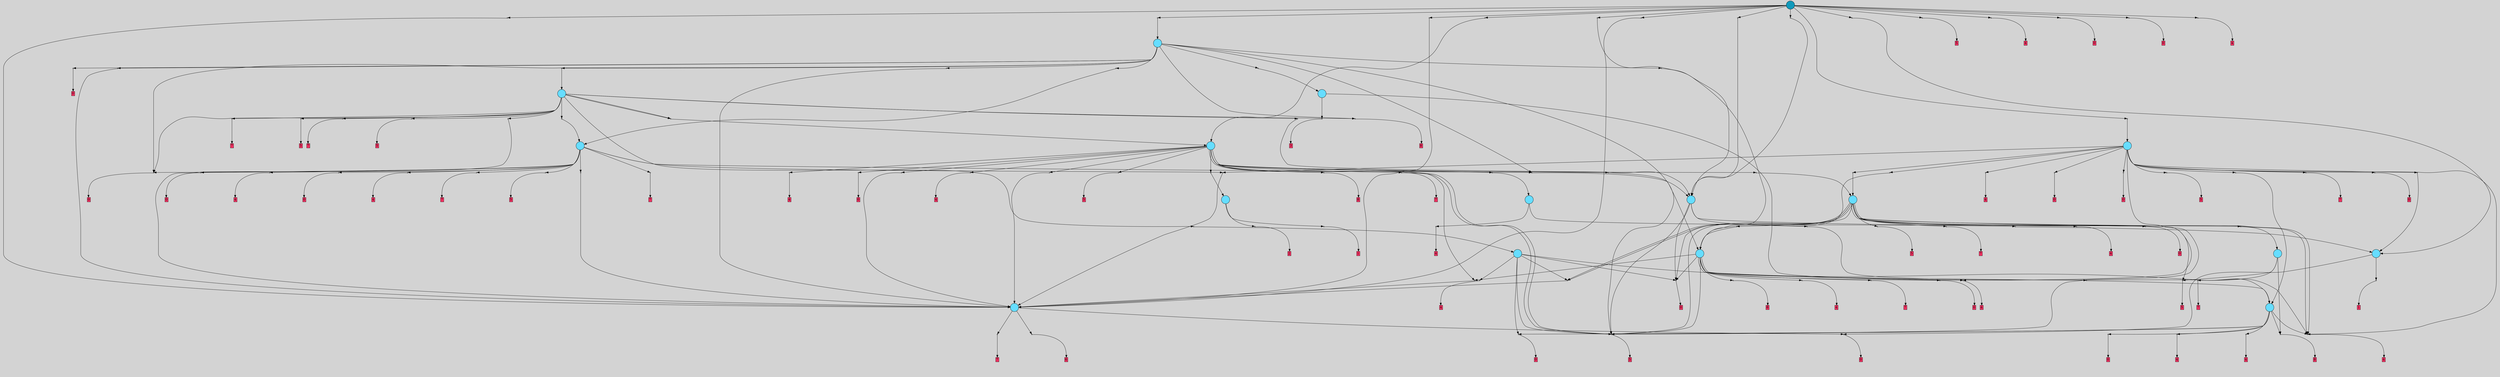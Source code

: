 // File exported with GEGELATI v1.3.1
// On the 2024-04-08 11:31:37
// With the File::TPGGraphDotExporter
digraph{
	graph[pad = "0.212, 0.055" bgcolor = lightgray]
	node[shape=circle style = filled label = ""]
		T0 [fillcolor="#66ddff"]
		T1 [fillcolor="#66ddff"]
		T3 [fillcolor="#66ddff"]
		T4 [fillcolor="#66ddff"]
		T6 [fillcolor="#66ddff"]
		T7 [fillcolor="#66ddff"]
		T69 [fillcolor="#66ddff"]
		T151 [fillcolor="#66ddff"]
		T155 [fillcolor="#66ddff"]
		T206 [fillcolor="#66ddff"]
		T309 [fillcolor="#66ddff"]
		T314 [fillcolor="#66ddff"]
		T383 [fillcolor="#66ddff"]
		T405 [fillcolor="#66ddff"]
		T576 [fillcolor="#66ddff"]
		T662 [fillcolor="#66ddff"]
		T1029 [fillcolor="#1199bb"]
		P32925 [fillcolor="#cccccc" shape=point] //
		I32925 [shape=box style=invis label="1|3&3|4#3|7#4|6#3|3#4|6#0|0&#92;n1|3&0|3#4|1#2|4#0|3#2|0#0|7&#92;n1|3&0|4#0|1#4|2#2|7#0|2#2|1&#92;n3|7&4|7#4|7#1|1#3|7#2|0#0|6&#92;n0|5&0|2#1|1#0|0#0|5#0|6#0|7&#92;n"]
		P32925 -> I32925[style=invis]
		A16596 [fillcolor="#ff3366" shape=box margin=0.03 width=0 height=0 label="0"]
		T0 -> P32925 -> A16596
		P32926 [fillcolor="#cccccc" shape=point] //
		I32926 [shape=box style=invis label="0|5&4|5#0|0#0|2#1|2#4|7#0|6&#92;n6|6&3|2#1|4#0|0#2|0#0|5#3|5&#92;n5|1&3|4#2|1#2|7#1|5#2|7#2|5&#92;n0|6&3|0#1|1#0|1#3|7#0|4#2|3&#92;n7|3&4|2#3|3#3|0#1|3#1|5#4|6&#92;n4|4&4|0#0|1#2|2#2|3#2|0#2|3&#92;n1|5&0|3#2|0#2|1#3|6#3|5#3|1&#92;n1|7&4|0#1|4#1|1#4|2#4|0#4|6&#92;n"]
		P32926 -> I32926[style=invis]
		A16597 [fillcolor="#ff3366" shape=box margin=0.03 width=0 height=0 label="1"]
		T0 -> P32926 -> A16597
		P32927 [fillcolor="#cccccc" shape=point] //
		I32927 [shape=box style=invis label="1|4&2|7#4|1#1|6#3|3#2|2#2|5&#92;n2|1&4|4#4|5#0|2#3|7#1|6#1|0&#92;n3|4&4|7#3|5#1|4#1|6#4|0#3|1&#92;n6|5&0|2#0|2#2|3#0|3#0|3#2|3&#92;n1|3&4|7#3|5#0|1#2|3#3|5#2|3&#92;n3|5&3|2#3|0#4|1#0|0#4|5#4|0&#92;n5|2&3|0#1|6#0|3#2|2#4|6#1|1&#92;n"]
		P32927 -> I32927[style=invis]
		A16598 [fillcolor="#ff3366" shape=box margin=0.03 width=0 height=0 label="1"]
		T1 -> P32927 -> A16598
		P32928 [fillcolor="#cccccc" shape=point] //
		I32928 [shape=box style=invis label="4|0&4|1#0|2#4|1#3|3#2|4#2|0&#92;n5|4&3|1#3|2#2|1#0|7#0|6#3|3&#92;n7|0&1|3#3|7#0|5#1|7#4|4#2|4&#92;n7|6&1|4#1|2#0|2#0|4#3|0#2|4&#92;n6|3&2|2#4|2#2|4#0|6#4|0#3|5&#92;n2|1&3|3#1|0#4|5#1|4#4|2#3|4&#92;n0|4&4|1#4|2#0|4#4|5#2|2#1|3&#92;n4|7&3|5#1|7#1|1#2|0#3|0#4|2&#92;n1|7&1|0#4|4#2|5#4|0#0|4#2|3&#92;n3|7&0|1#0|1#2|3#4|6#2|4#1|7&#92;n"]
		P32928 -> I32928[style=invis]
		A16599 [fillcolor="#ff3366" shape=box margin=0.03 width=0 height=0 label="2"]
		T1 -> P32928 -> A16599
		P32929 [fillcolor="#cccccc" shape=point] //
		I32929 [shape=box style=invis label="2|0&3|3#3|4#1|2#3|7#0|5#4|0&#92;n0|5&2|0#4|4#2|6#0|7#3|3#3|6&#92;n0|4&2|6#0|2#4|1#2|1#1|1#3|1&#92;n4|5&0|1#0|0#2|6#1|3#0|7#2|7&#92;n"]
		P32929 -> I32929[style=invis]
		A16600 [fillcolor="#ff3366" shape=box margin=0.03 width=0 height=0 label="3"]
		T3 -> P32929 -> A16600
		P32930 [fillcolor="#cccccc" shape=point] //
		I32930 [shape=box style=invis label="0|5&1|3#0|6#4|2#1|0#2|2#4|0&#92;n5|2&3|7#4|0#4|4#3|0#4|7#3|3&#92;n0|5&2|4#0|1#0|2#2|0#0|2#1|4&#92;n5|6&3|0#2|7#2|1#2|4#0|3#2|2&#92;n7|3&3|7#4|5#0|1#0|7#2|7#4|2&#92;n0|5&1|6#1|1#1|7#0|1#2|6#2|6&#92;n4|0&4|5#3|4#1|1#2|7#0|3#4|5&#92;n1|5&2|7#2|3#3|1#0|2#3|2#1|3&#92;n6|4&4|0#4|0#2|3#4|4#3|7#1|5&#92;n"]
		P32930 -> I32930[style=invis]
		A16601 [fillcolor="#ff3366" shape=box margin=0.03 width=0 height=0 label="4"]
		T3 -> P32930 -> A16601
		P32931 [fillcolor="#cccccc" shape=point] //
		I32931 [shape=box style=invis label="4|4&1|0#3|1#2|5#2|3#4|5#1|5&#92;n0|6&1|7#2|2#2|6#3|3#1|3#0|0&#92;n6|6&3|5#4|6#3|0#3|4#2|2#2|0&#92;n3|1&0|1#0|5#1|0#1|5#2|2#3|6&#92;n3|5&2|2#0|0#3|3#1|1#2|6#3|4&#92;n2|6&3|0#4|2#3|5#4|3#2|1#2|7&#92;n0|0&3|1#3|2#2|3#4|6#2|4#2|0&#92;n4|1&0|4#2|4#1|0#2|1#4|3#1|6&#92;n3|7&0|2#2|6#1|1#4|5#4|3#1|5&#92;n"]
		P32931 -> I32931[style=invis]
		A16602 [fillcolor="#ff3366" shape=box margin=0.03 width=0 height=0 label="4"]
		T4 -> P32931 -> A16602
		P32932 [fillcolor="#cccccc" shape=point] //
		I32932 [shape=box style=invis label="4|1&1|2#4|3#3|6#4|2#0|1#4|7&#92;n1|5&1|7#0|1#4|4#1|7#2|4#0|7&#92;n0|7&3|6#1|5#1|3#2|6#2|6#2|1&#92;n2|7&1|7#2|4#1|3#0|5#2|1#1|7&#92;n"]
		P32932 -> I32932[style=invis]
		A16603 [fillcolor="#ff3366" shape=box margin=0.03 width=0 height=0 label="5"]
		T4 -> P32932 -> A16603
		P32933 [fillcolor="#cccccc" shape=point] //
		I32933 [shape=box style=invis label="7|0&0|4#0|5#1|2#0|6#2|4#0|0&#92;n0|4&4|0#1|5#4|0#2|3#2|1#0|7&#92;n1|7&1|3#3|1#1|6#0|3#1|1#0|1&#92;n4|5&2|6#3|7#2|5#4|7#4|3#0|1&#92;n5|4&1|5#1|2#1|6#2|3#4|2#1|3&#92;n1|2&3|1#1|5#1|3#0|3#0|1#4|2&#92;n5|6&0|3#4|2#0|5#2|2#1|0#1|6&#92;n7|7&2|7#2|6#1|5#1|4#2|3#4|2&#92;n"]
		P32933 -> I32933[style=invis]
		A16604 [fillcolor="#ff3366" shape=box margin=0.03 width=0 height=0 label="6"]
		T6 -> P32933 -> A16604
		P32934 [fillcolor="#cccccc" shape=point] //
		I32934 [shape=box style=invis label="6|3&1|0#4|5#3|7#1|6#1|0#0|3&#92;n1|4&0|6#1|0#1|3#1|6#2|5#1|1&#92;n7|5&2|4#0|4#2|5#0|1#0|3#4|5&#92;n2|2&2|6#3|5#2|0#3|2#2|1#0|7&#92;n0|7&0|3#2|5#2|0#0|3#0|2#0|4&#92;n7|6&4|6#3|6#4|0#1|1#3|4#1|2&#92;n"]
		P32934 -> I32934[style=invis]
		A16605 [fillcolor="#ff3366" shape=box margin=0.03 width=0 height=0 label="7"]
		T6 -> P32934 -> A16605
		P32935 [fillcolor="#cccccc" shape=point] //
		I32935 [shape=box style=invis label="0|4&4|1#3|1#3|6#1|5#2|4#4|1&#92;n4|1&3|0#3|4#2|0#0|3#3|0#0|7&#92;n"]
		P32935 -> I32935[style=invis]
		A16606 [fillcolor="#ff3366" shape=box margin=0.03 width=0 height=0 label="7"]
		T7 -> P32935 -> A16606
		P32936 [fillcolor="#cccccc" shape=point] //
		I32936 [shape=box style=invis label="6|6&2|5#4|6#1|5#2|5#4|5#4|7&#92;n3|3&4|4#4|7#1|5#0|6#4|4#3|2&#92;n6|4&2|1#3|0#3|2#0|2#4|0#3|4&#92;n6|7&1|6#4|6#1|7#4|0#1|6#0|1&#92;n4|1&1|5#0|5#1|6#4|7#1|6#1|0&#92;n5|7&4|3#0|0#2|7#0|6#1|6#2|7&#92;n4|3&2|4#2|1#2|1#1|6#3|6#0|7&#92;n7|6&0|6#3|6#3|5#4|5#1|5#3|5&#92;n6|2&2|5#2|6#3|4#2|3#1|4#1|1&#92;n"]
		P32936 -> I32936[style=invis]
		A16607 [fillcolor="#ff3366" shape=box margin=0.03 width=0 height=0 label="8"]
		T7 -> P32936 -> A16607
		T6 -> P32925
		T7 -> P32932
		P32937 [fillcolor="#cccccc" shape=point] //
		I32937 [shape=box style=invis label="0|5&1|6#1|1#1|7#0|1#2|6#2|6&#92;n0|5&2|4#0|1#0|2#2|0#0|2#1|4&#92;n5|6&3|0#2|7#2|1#2|4#0|3#2|2&#92;n7|3&3|7#4|5#0|1#0|7#2|7#4|2&#92;n0|5&1|3#0|6#4|2#1|0#2|2#4|0&#92;n5|3&3|6#1|0#0|5#2|5#1|6#3|5&#92;n4|0&4|5#3|4#1|1#2|7#0|3#4|5&#92;n1|5&2|7#2|3#3|1#0|2#2|2#1|3&#92;n6|4&4|0#4|0#2|3#4|4#3|7#1|5&#92;n"]
		P32937 -> I32937[style=invis]
		A16608 [fillcolor="#ff3366" shape=box margin=0.03 width=0 height=0 label="4"]
		T69 -> P32937 -> A16608
		P32938 [fillcolor="#cccccc" shape=point] //
		I32938 [shape=box style=invis label="5|0&2|3#3|4#0|2#4|0#4|4#0|3&#92;n1|1&3|1#4|3#4|1#4|3#1|7#4|0&#92;n"]
		P32938 -> I32938[style=invis]
		A16609 [fillcolor="#ff3366" shape=box margin=0.03 width=0 height=0 label="0"]
		T69 -> P32938 -> A16609
		P32939 [fillcolor="#cccccc" shape=point] //
		I32939 [shape=box style=invis label="6|4&4|0#4|0#2|3#4|4#3|7#1|5&#92;n5|2&3|7#4|0#4|4#3|0#4|7#3|5&#92;n0|5&2|4#0|1#0|2#2|0#0|2#1|4&#92;n0|5&1|6#1|1#1|7#0|1#2|6#2|6&#92;n5|6&3|0#2|7#2|1#2|4#0|3#2|2&#92;n4|0&4|5#3|4#1|1#2|7#0|3#1|5&#92;n1|5&2|7#2|3#3|1#0|2#3|2#1|3&#92;n0|5&1|3#0|6#4|2#1|0#2|2#4|0&#92;n"]
		P32939 -> I32939[style=invis]
		A16610 [fillcolor="#ff3366" shape=box margin=0.03 width=0 height=0 label="4"]
		T69 -> P32939 -> A16610
		P32940 [fillcolor="#cccccc" shape=point] //
		I32940 [shape=box style=invis label="3|5&0|3#4|0#0|2#1|7#3|5#0|3&#92;n0|6&1|3#0|2#1|3#0|0#1|6#2|5&#92;n2|0&1|6#3|4#3|3#3|4#1|6#4|4&#92;n5|4&2|0#3|5#2|3#3|0#2|0#3|1&#92;n"]
		P32940 -> I32940[style=invis]
		A16611 [fillcolor="#ff3366" shape=box margin=0.03 width=0 height=0 label="0"]
		T69 -> P32940 -> A16611
		P32941 [fillcolor="#cccccc" shape=point] //
		I32941 [shape=box style=invis label="7|1&3|7#1|4#1|4#1|6#2|1#3|3&#92;n1|3&0|3#0|5#0|7#1|7#2|6#2|7&#92;n2|1&1|3#2|6#2|4#4|3#1|5#4|2&#92;n3|0&3|5#0|0#2|5#1|6#0|4#3|5&#92;n"]
		P32941 -> I32941[style=invis]
		A16612 [fillcolor="#ff3366" shape=box margin=0.03 width=0 height=0 label="5"]
		T69 -> P32941 -> A16612
		T69 -> P32936
		P32942 [fillcolor="#cccccc" shape=point] //
		I32942 [shape=box style=invis label="1|4&2|4#1|4#1|3#1|7#2|1#2|3&#92;n5|2&3|7#4|0#4|4#3|0#4|7#3|3&#92;n0|5&2|4#0|1#0|2#2|5#0|2#1|4&#92;n5|6&3|0#2|7#2|1#2|4#0|3#2|2&#92;n0|5&1|6#1|1#1|7#0|1#2|6#2|6&#92;n4|0&4|5#3|4#1|1#2|7#0|3#4|5&#92;n1|5&2|7#2|3#3|1#0|2#3|2#1|3&#92;n0|5&1|3#0|6#4|2#1|0#2|2#4|0&#92;n6|4&4|0#4|0#2|3#4|4#3|7#1|5&#92;n"]
		P32942 -> I32942[style=invis]
		A16613 [fillcolor="#ff3366" shape=box margin=0.03 width=0 height=0 label="4"]
		T69 -> P32942 -> A16613
		P32943 [fillcolor="#cccccc" shape=point] //
		I32943 [shape=box style=invis label="0|0&4|2#3|5#3|4#0|7#1|6#0|2&#92;n2|3&4|3#4|3#1|5#3|7#1|6#0|3&#92;n2|7&0|1#2|6#1|0#0|2#2|5#3|5&#92;n"]
		P32943 -> I32943[style=invis]
		T151 -> P32943 -> T69
		P32944 [fillcolor="#cccccc" shape=point] //
		I32944 [shape=box style=invis label="5|6&3|0#2|7#2|1#2|4#0|3#2|2&#92;n2|7&4|5#4|0#4|2#1|4#2|1#1|6&#92;n5|2&3|7#4|0#4|4#3|0#4|7#3|3&#92;n0|5&2|4#0|1#0|2#2|0#0|2#1|4&#92;n7|3&3|7#4|5#0|1#0|7#2|7#4|2&#92;n0|5&1|3#0|6#4|2#1|0#2|2#4|0&#92;n0|5&1|5#1|1#1|7#0|1#2|6#2|6&#92;n2|0&4|5#3|4#1|1#2|7#0|3#4|5&#92;n1|5&2|7#2|3#3|1#0|2#3|2#1|3&#92;n6|4&4|0#4|0#2|3#4|4#3|7#1|5&#92;n"]
		P32944 -> I32944[style=invis]
		T151 -> P32944 -> T6
		P32945 [fillcolor="#cccccc" shape=point] //
		I32945 [shape=box style=invis label="7|3&2|3#0|4#0|4#3|4#1|1#1|2&#92;n0|3&0|5#2|1#3|7#4|7#4|6#2|0&#92;n1|5&4|7#3|4#2|7#0|1#0|6#3|3&#92;n7|7&3|5#4|0#2|0#0|1#1|6#0|0&#92;n5|1&2|1#1|5#4|1#2|3#3|0#0|0&#92;n1|7&1|6#4|7#4|0#2|3#4|2#2|2&#92;n2|1&2|2#1|3#3|0#0|3#0|2#3|5&#92;n5|0&0|6#0|6#3|1#1|6#1|4#0|6&#92;n1|5&0|2#3|2#3|6#3|0#2|1#0|5&#92;n"]
		P32945 -> I32945[style=invis]
		A16614 [fillcolor="#ff3366" shape=box margin=0.03 width=0 height=0 label="8"]
		T151 -> P32945 -> A16614
		T151 -> P32930
		T151 -> P32930
		P32946 [fillcolor="#cccccc" shape=point] //
		I32946 [shape=box style=invis label="0|5&1|6#1|1#1|7#0|1#2|6#2|6&#92;n0|5&2|4#0|1#0|2#2|0#0|2#1|4&#92;n0|5&1|3#0|6#4|2#1|0#2|2#4|0&#92;n5|6&3|0#2|7#2|1#2|4#0|3#2|2&#92;n4|1&4|5#3|4#1|1#2|7#0|3#4|5&#92;n1|5&2|7#2|3#3|1#0|2#3|2#1|3&#92;n6|4&4|0#4|0#2|3#4|4#3|7#1|5&#92;n"]
		P32946 -> I32946[style=invis]
		A16615 [fillcolor="#ff3366" shape=box margin=0.03 width=0 height=0 label="4"]
		T151 -> P32946 -> A16615
		P32947 [fillcolor="#cccccc" shape=point] //
		I32947 [shape=box style=invis label="7|6&4|6#3|6#4|0#1|1#3|4#1|2&#92;n6|3&1|0#4|5#3|7#1|6#1|0#0|3&#92;n1|4&0|6#1|0#3|3#1|6#2|5#1|1&#92;n2|2&2|6#3|5#2|0#3|2#2|1#0|7&#92;n0|7&0|3#2|5#2|0#0|3#0|2#0|4&#92;n1|0&1|4#0|2#3|4#3|0#3|3#1|0&#92;n"]
		P32947 -> I32947[style=invis]
		A16616 [fillcolor="#ff3366" shape=box margin=0.03 width=0 height=0 label="7"]
		T151 -> P32947 -> A16616
		P32948 [fillcolor="#cccccc" shape=point] //
		I32948 [shape=box style=invis label="5|4&2|0#3|5#2|3#3|0#2|0#3|1&#92;n2|0&1|6#3|4#3|3#3|4#1|6#4|4&#92;n0|5&1|3#0|2#1|3#0|0#1|6#2|5&#92;n0|7&1|7#3|7#3|5#0|3#2|2#1|7&#92;n"]
		P32948 -> I32948[style=invis]
		A16617 [fillcolor="#ff3366" shape=box margin=0.03 width=0 height=0 label="0"]
		T151 -> P32948 -> A16617
		P32949 [fillcolor="#cccccc" shape=point] //
		I32949 [shape=box style=invis label="2|0&2|3#3|4#0|2#4|0#4|4#1|3&#92;n0|2&0|1#4|3#3|1#4|6#3|6#0|3&#92;n1|1&3|1#4|3#4|1#4|3#1|7#4|0&#92;n"]
		P32949 -> I32949[style=invis]
		A16618 [fillcolor="#ff3366" shape=box margin=0.03 width=0 height=0 label="0"]
		T151 -> P32949 -> A16618
		T151 -> P32941
		T155 -> P32937
		T155 -> P32940
		T155 -> P32941
		P32950 [fillcolor="#cccccc" shape=point] //
		I32950 [shape=box style=invis label="1|4&2|4#1|4#1|3#1|7#2|1#2|3&#92;n5|2&3|7#4|0#4|4#3|0#4|7#3|3&#92;n3|2&2|5#2|0#4|0#2|0#3|3#4|1&#92;n0|5&2|4#0|1#0|2#2|5#0|2#1|4&#92;n5|6&3|0#2|7#2|1#2|4#0|3#2|2&#92;n0|5&1|6#1|1#1|7#0|1#2|6#2|6&#92;n4|0&4|5#3|4#1|1#2|7#0|3#4|5&#92;n1|5&2|7#2|3#3|1#0|2#3|2#1|3&#92;n6|4&4|0#4|2#2|3#4|4#3|7#1|5&#92;n0|5&1|3#0|6#4|2#1|0#2|2#4|0&#92;n"]
		P32950 -> I32950[style=invis]
		A16619 [fillcolor="#ff3366" shape=box margin=0.03 width=0 height=0 label="4"]
		T155 -> P32950 -> A16619
		T155 -> P32948
		P32951 [fillcolor="#cccccc" shape=point] //
		I32951 [shape=box style=invis label="7|3&3|7#4|5#0|1#0|7#2|7#4|2&#92;n2|7&4|5#4|0#4|2#1|4#2|1#1|6&#92;n5|2&3|7#4|0#4|4#3|0#4|7#3|3&#92;n0|5&2|4#0|1#0|2#2|0#0|2#1|4&#92;n5|6&3|0#2|7#2|1#2|4#0|3#2|2&#92;n0|5&1|3#0|6#4|2#1|0#2|2#4|0&#92;n0|5&1|6#1|1#1|7#0|1#2|6#2|6&#92;n2|0&4|5#3|4#1|1#2|7#0|3#4|5&#92;n1|5&2|7#2|3#3|1#0|2#3|2#1|3&#92;n6|4&4|0#4|0#2|3#4|4#3|7#1|5&#92;n"]
		P32951 -> I32951[style=invis]
		T155 -> P32951 -> T6
		P32952 [fillcolor="#cccccc" shape=point] //
		I32952 [shape=box style=invis label="1|2&3|7#1|7#2|6#0|0#3|7#4|1&#92;n2|7&1|7#2|4#1|3#0|5#2|1#1|7&#92;n0|7&3|3#1|3#1|3#2|6#2|3#2|1&#92;n3|0&0|2#3|4#0|2#3|2#1|6#4|5&#92;n1|5&1|7#0|1#4|4#0|7#2|4#0|3&#92;n2|2&0|7#1|3#1|4#0|2#0|3#4|2&#92;n"]
		P32952 -> I32952[style=invis]
		A16620 [fillcolor="#ff3366" shape=box margin=0.03 width=0 height=0 label="5"]
		T206 -> P32952 -> A16620
		T206 -> P32951
		T206 -> P32937
		P32953 [fillcolor="#cccccc" shape=point] //
		I32953 [shape=box style=invis label="4|6&3|0#0|2#4|4#1|3#3|0#3|3&#92;n5|4&4|0#3|0#3|6#2|6#0|1#0|0&#92;n4|7&3|5#0|0#3|2#1|6#2|0#3|2&#92;n7|0&3|2#0|4#2|5#4|0#3|5#3|2&#92;n6|2&1|3#4|5#1|7#2|5#2|5#1|3&#92;n1|5&1|4#2|4#4|7#1|4#1|6#0|2&#92;n"]
		P32953 -> I32953[style=invis]
		T206 -> P32953 -> T151
		T206 -> P32937
		T206 -> P32941
		P32954 [fillcolor="#cccccc" shape=point] //
		I32954 [shape=box style=invis label="2|4&0|3#0|6#3|4#3|6#1|7#4|7&#92;n0|4&2|6#0|2#4|1#2|1#3|1#3|1&#92;n7|6&1|4#4|2#0|2#2|7#1|0#1|2&#92;n0|5&2|0#4|4#2|6#0|7#3|3#3|6&#92;n5|0&2|3#3|4#1|2#3|7#0|5#4|0&#92;n"]
		P32954 -> I32954[style=invis]
		T206 -> P32954 -> T7
		T206 -> P32948
		P32955 [fillcolor="#cccccc" shape=point] //
		I32955 [shape=box style=invis label="7|0&3|1#3|1#2|2#1|3#4|1#0|3&#92;n7|2&4|3#1|5#2|0#3|5#2|3#4|7&#92;n3|2&2|7#4|6#3|7#4|2#1|3#2|3&#92;n1|0&0|4#1|4#4|3#0|0#0|0#2|4&#92;n7|5&1|5#4|2#2|4#0|6#0|5#4|4&#92;n"]
		P32955 -> I32955[style=invis]
		A16621 [fillcolor="#ff3366" shape=box margin=0.03 width=0 height=0 label="7"]
		T206 -> P32955 -> A16621
		T206 -> P32951
		P32956 [fillcolor="#cccccc" shape=point] //
		I32956 [shape=box style=invis label="0|5&1|3#0|6#4|2#1|0#2|2#4|0&#92;n4|2&4|5#3|4#1|1#2|7#0|3#4|5&#92;n0|5&2|4#0|1#0|2#2|0#0|2#1|4&#92;n5|6&3|0#2|7#2|1#2|4#0|3#2|2&#92;n7|3&3|7#4|5#0|1#0|7#2|7#4|2&#92;n0|5&1|6#1|1#1|7#0|1#2|6#2|6&#92;n5|2&3|7#4|0#4|4#3|0#4|7#3|3&#92;n1|5&2|7#2|3#3|1#0|2#3|2#1|3&#92;n6|4&4|0#4|0#2|3#4|4#3|7#1|5&#92;n"]
		P32956 -> I32956[style=invis]
		A16622 [fillcolor="#ff3366" shape=box margin=0.03 width=0 height=0 label="4"]
		T206 -> P32956 -> A16622
		P32957 [fillcolor="#cccccc" shape=point] //
		I32957 [shape=box style=invis label="0|5&0|2#1|1#0|5#0|5#0|6#0|7&#92;n1|3&0|3#4|1#2|4#0|3#2|0#0|7&#92;n3|6&0|7#3|2#1|1#2|1#2|3#3|4&#92;n1|3&0|4#0|1#4|2#2|7#0|2#2|1&#92;n1|3&3|4#3|7#4|6#3|3#4|6#0|0&#92;n"]
		P32957 -> I32957[style=invis]
		A16623 [fillcolor="#ff3366" shape=box margin=0.03 width=0 height=0 label="0"]
		T206 -> P32957 -> A16623
		T206 -> P32930
		T309 -> P32941
		T309 -> P32948
		P32958 [fillcolor="#cccccc" shape=point] //
		I32958 [shape=box style=invis label="7|3&3|7#4|5#0|1#0|7#2|7#4|2&#92;n2|7&4|5#4|0#4|2#1|4#2|1#1|6&#92;n5|2&3|7#4|0#4|4#3|0#4|7#3|3&#92;n0|5&2|4#0|1#0|2#2|0#0|2#1|4&#92;n5|6&3|0#2|7#2|1#2|4#0|3#2|2&#92;n0|5&1|3#0|6#4|2#1|0#2|2#4|0&#92;n6|4&4|0#4|0#2|3#4|4#3|7#1|5&#92;n2|0&4|7#3|4#1|1#2|7#0|3#4|5&#92;n1|5&2|7#2|3#3|1#0|2#3|2#1|3&#92;n0|5&1|6#1|1#1|7#0|1#2|6#2|6&#92;n"]
		P32958 -> I32958[style=invis]
		T309 -> P32958 -> T0
		P32959 [fillcolor="#cccccc" shape=point] //
		I32959 [shape=box style=invis label="3|2&3|7#4|5#2|2#3|6#4|6#4|3&#92;n1|4&0|5#3|3#0|5#0|6#0|3#0|3&#92;n4|2&4|6#4|3#2|3#4|5#1|7#4|7&#92;n4|5&0|3#1|7#4|4#2|2#0|7#0|4&#92;n"]
		P32959 -> I32959[style=invis]
		T309 -> P32959 -> T69
		T314 -> P32937
		P32960 [fillcolor="#cccccc" shape=point] //
		I32960 [shape=box style=invis label="6|2&1|3#4|5#1|7#2|5#2|5#1|3&#92;n5|4&4|0#3|0#3|6#2|6#0|1#0|0&#92;n1|5&1|4#2|4#4|7#1|4#1|6#0|5&#92;n7|0&3|2#0|4#2|5#4|0#3|5#3|2&#92;n4|6&3|0#0|2#4|4#1|5#3|0#3|3&#92;n4|7&3|5#0|0#3|2#1|6#2|0#3|2&#92;n"]
		P32960 -> I32960[style=invis]
		T314 -> P32960 -> T151
		P32961 [fillcolor="#cccccc" shape=point] //
		I32961 [shape=box style=invis label="3|6&2|0#1|7#3|6#4|2#3|6#2|0&#92;n5|6&3|0#2|7#2|1#2|4#0|3#2|2&#92;n6|1&4|0#4|0#2|3#1|4#3|7#1|5&#92;n1|5&2|7#2|3#3|1#2|2#2|2#1|3&#92;n0|5&1|3#0|6#4|2#1|0#2|2#4|0&#92;n0|5&1|6#1|1#1|7#0|1#2|6#2|6&#92;n4|0&4|5#3|4#1|1#2|7#0|3#4|5&#92;n7|3&3|7#3|5#0|1#0|7#2|7#4|0&#92;n2|0&0|4#0|3#0|6#2|3#2|4#4|3&#92;n6|3&1|7#1|7#1|4#0|0#3|3#1|7&#92;n"]
		P32961 -> I32961[style=invis]
		T314 -> P32961 -> T206
		T314 -> P32941
		P32962 [fillcolor="#cccccc" shape=point] //
		I32962 [shape=box style=invis label="2|0&4|7#2|2#2|2#1|0#0|2#2|6&#92;n6|4&4|0#0|0#2|3#4|4#3|7#1|5&#92;n5|2&3|3#4|0#4|4#3|0#0|7#3|3&#92;n5|0&0|0#2|1#4|6#0|5#0|2#3|1&#92;n5|6&3|7#2|7#2|4#2|4#4|3#2|2&#92;n"]
		P32962 -> I32962[style=invis]
		A16624 [fillcolor="#ff3366" shape=box margin=0.03 width=0 height=0 label="4"]
		T314 -> P32962 -> A16624
		P32963 [fillcolor="#cccccc" shape=point] //
		I32963 [shape=box style=invis label="3|7&2|6#4|1#1|1#1|2#2|1#3|3&#92;n4|0&4|5#3|3#1|1#3|2#4|3#3|5&#92;n"]
		P32963 -> I32963[style=invis]
		A16625 [fillcolor="#ff3366" shape=box margin=0.03 width=0 height=0 label="0"]
		T314 -> P32963 -> A16625
		P32964 [fillcolor="#cccccc" shape=point] //
		I32964 [shape=box style=invis label="3|1&1|1#3|2#3|4#4|2#1|2#0|5&#92;n0|5&2|4#0|1#0|0#2|0#0|2#1|4&#92;n0|5&1|3#0|6#4|2#1|1#2|2#4|2&#92;n5|4&4|2#0|5#2|7#0|0#4|6#1|7&#92;n7|3&2|7#4|2#0|7#4|7#2|7#4|2&#92;n3|7&2|1#0|4#0|3#4|6#0|2#1|1&#92;n2|0&3|5#3|4#1|1#2|0#0|3#4|5&#92;n6|4&1|3#0|0#2|3#4|1#2|6#3|4&#92;n5|3&4|5#1|7#4|4#2|2#2|3#3|3&#92;n"]
		P32964 -> I32964[style=invis]
		T314 -> P32964 -> T6
		P32965 [fillcolor="#cccccc" shape=point] //
		I32965 [shape=box style=invis label="0|5&1|3#0|2#1|3#0|0#1|6#2|5&#92;n7|5&1|3#2|5#2|1#0|4#2|4#3|6&#92;n2|4&1|1#0|4#3|7#2|3#0|6#2|0&#92;n2|0&1|6#3|4#3|3#3|4#1|5#4|4&#92;n0|0&0|5#2|3#1|4#2|7#2|4#3|2&#92;n"]
		P32965 -> I32965[style=invis]
		A16626 [fillcolor="#ff3366" shape=box margin=0.03 width=0 height=0 label="0"]
		T314 -> P32965 -> A16626
		P32966 [fillcolor="#cccccc" shape=point] //
		I32966 [shape=box style=invis label="2|1&1|3#2|6#2|4#4|3#1|5#4|2&#92;n7|1&3|7#1|4#1|4#1|6#2|1#3|3&#92;n3|0&3|5#0|0#2|5#1|6#0|4#3|5&#92;n1|3&0|3#0|5#4|7#2|7#2|6#2|7&#92;n"]
		P32966 -> I32966[style=invis]
		A16627 [fillcolor="#ff3366" shape=box margin=0.03 width=0 height=0 label="5"]
		T314 -> P32966 -> A16627
		P32967 [fillcolor="#cccccc" shape=point] //
		I32967 [shape=box style=invis label="0|1&4|3#0|4#4|7#1|4#0|3#4|5&#92;n1|5&2|6#2|5#4|5#1|7#2|2#4|7&#92;n6|7&1|1#3|1#2|3#2|1#2|5#3|5&#92;n3|7&0|2#3|4#3|1#2|6#3|6#2|3&#92;n3|3&1|2#0|3#3|3#1|5#1|6#2|5&#92;n5|0&2|7#0|4#0|0#3|6#3|3#1|4&#92;n0|5&1|7#4|6#3|1#4|5#1|3#4|1&#92;n3|2&2|4#2|7#3|6#3|1#2|0#1|3&#92;n"]
		P32967 -> I32967[style=invis]
		A16628 [fillcolor="#ff3366" shape=box margin=0.03 width=0 height=0 label="7"]
		T314 -> P32967 -> A16628
		P32968 [fillcolor="#cccccc" shape=point] //
		I32968 [shape=box style=invis label="2|7&0|1#2|6#1|0#0|2#2|5#3|5&#92;n0|0&4|2#3|5#3|4#0|7#1|6#3|2&#92;n"]
		P32968 -> I32968[style=invis]
		T314 -> P32968 -> T69
		P32969 [fillcolor="#cccccc" shape=point] //
		I32969 [shape=box style=invis label="7|3&3|7#4|5#0|1#0|7#2|7#4|2&#92;n5|2&3|7#4|0#4|4#3|0#4|7#3|5&#92;n0|5&2|4#0|1#0|2#2|0#0|2#1|4&#92;n2|0&4|7#3|4#1|1#2|7#0|3#4|5&#92;n0|5&1|3#0|6#4|2#1|0#2|2#4|0&#92;n6|4&4|0#4|0#2|3#4|4#3|7#1|5&#92;n5|6&3|0#2|7#2|1#2|4#0|3#2|2&#92;n1|5&2|7#2|3#3|1#0|2#3|2#1|3&#92;n0|5&1|6#1|1#1|7#0|1#2|6#2|6&#92;n"]
		P32969 -> I32969[style=invis]
		T314 -> P32969 -> T0
		P32970 [fillcolor="#cccccc" shape=point] //
		I32970 [shape=box style=invis label="0|7&1|7#3|7#3|5#0|3#2|2#1|7&#92;n5|4&2|0#3|5#2|3#3|0#2|0#3|1&#92;n0|5&0|3#0|2#1|3#0|0#1|6#2|5&#92;n1|7&2|2#3|1#1|0#2|6#4|3#2|6&#92;n"]
		P32970 -> I32970[style=invis]
		A16629 [fillcolor="#ff3366" shape=box margin=0.03 width=0 height=0 label="0"]
		T314 -> P32970 -> A16629
		P32971 [fillcolor="#cccccc" shape=point] //
		I32971 [shape=box style=invis label="3|0&0|2#3|4#0|2#3|2#1|6#4|5&#92;n2|7&1|7#2|4#1|3#0|5#2|1#1|7&#92;n5|2&3|7#1|7#2|6#0|0#3|7#4|1&#92;n1|5&1|7#0|1#4|4#0|7#2|4#0|3&#92;n3|6&2|1#0|4#3|6#4|3#1|2#0|3&#92;n2|2&0|7#1|3#1|4#0|2#0|3#4|2&#92;n"]
		P32971 -> I32971[style=invis]
		A16630 [fillcolor="#ff3366" shape=box margin=0.03 width=0 height=0 label="5"]
		T383 -> P32971 -> A16630
		P32972 [fillcolor="#cccccc" shape=point] //
		I32972 [shape=box style=invis label="4|7&3|5#0|0#3|2#1|6#2|0#3|2&#92;n6|3&4|6#4|5#1|1#0|4#3|1#4|0&#92;n1|5&1|4#2|6#4|7#1|4#1|6#0|5&#92;n7|0&3|2#0|4#2|5#4|0#3|5#3|2&#92;n7|7&0|1#2|6#1|4#4|2#1|1#4|2&#92;n5|4&4|0#3|0#3|6#2|6#0|1#0|0&#92;n"]
		P32972 -> I32972[style=invis]
		T383 -> P32972 -> T151
		P32973 [fillcolor="#cccccc" shape=point] //
		I32973 [shape=box style=invis label="4|3&2|1#1|6#4|4#1|1#3|2#3|6&#92;n7|7&1|2#2|6#4|0#2|0#1|1#0|2&#92;n1|7&3|2#4|1#0|0#4|5#4|6#0|7&#92;n5|2&3|3#1|7#4|2#3|0#0|1#0|0&#92;n4|0&4|5#3|4#4|4#2|7#0|3#4|5&#92;n7|3&0|0#3|7#0|7#0|3#0|2#3|5&#92;n2|2&4|4#3|3#3|6#4|4#2|0#3|6&#92;n7|0&1|3#2|5#1|6#4|7#0|3#1|1&#92;n2|7&0|4#0|6#0|6#2|2#2|4#4|3&#92;n1|7&1|4#3|3#4|7#3|7#0|7#2|2&#92;n"]
		P32973 -> I32973[style=invis]
		T383 -> P32973 -> T206
		T383 -> P32941
		P32974 [fillcolor="#cccccc" shape=point] //
		I32974 [shape=box style=invis label="3|2&2|7#4|6#3|7#4|2#1|3#2|3&#92;n7|0&3|1#3|1#2|2#1|3#4|1#0|3&#92;n1|0&0|4#1|4#4|4#0|0#0|0#2|4&#92;n7|5&1|5#4|2#2|4#0|6#0|5#4|4&#92;n"]
		P32974 -> I32974[style=invis]
		A16631 [fillcolor="#ff3366" shape=box margin=0.03 width=0 height=0 label="7"]
		T383 -> P32974 -> A16631
		P32975 [fillcolor="#cccccc" shape=point] //
		I32975 [shape=box style=invis label="7|3&3|7#4|5#0|1#0|7#2|7#4|2&#92;n5|2&3|7#4|0#4|4#3|0#4|7#3|3&#92;n2|7&4|5#4|0#4|2#1|4#2|1#1|6&#92;n5|6&3|0#2|7#2|1#2|4#0|3#2|2&#92;n0|5&1|3#0|6#4|2#1|0#2|2#4|0&#92;n0|5&1|6#1|1#1|7#0|1#2|6#2|6&#92;n3|6&0|0#1|3#3|6#1|2#2|4#3|7&#92;n2|0&4|5#3|4#1|1#2|7#0|3#4|5&#92;n1|5&2|7#2|3#4|1#0|2#3|2#1|3&#92;n6|4&4|0#4|0#2|3#4|4#3|7#1|5&#92;n"]
		P32975 -> I32975[style=invis]
		T383 -> P32975 -> T6
		P32976 [fillcolor="#cccccc" shape=point] //
		I32976 [shape=box style=invis label="3|6&1|1#3|2#3|4#4|5#1|2#0|5&#92;n0|5&2|4#0|1#0|0#2|0#0|2#1|4&#92;n5|3&4|5#1|7#4|4#2|2#2|3#3|3&#92;n3|7&2|1#0|4#0|3#4|6#0|2#1|1&#92;n2|0&3|5#3|4#1|1#2|0#0|3#4|5&#92;n6|4&1|3#0|0#2|3#4|1#2|6#3|4&#92;n0|5&1|3#0|6#4|2#1|1#2|2#4|2&#92;n"]
		P32976 -> I32976[style=invis]
		T383 -> P32976 -> T6
		P32977 [fillcolor="#cccccc" shape=point] //
		I32977 [shape=box style=invis label="2|4&1|1#0|4#3|7#2|3#0|6#2|1&#92;n0|5&1|3#0|2#1|3#0|0#1|6#2|5&#92;n7|2&0|3#4|6#2|0#2|1#3|6#4|5&#92;n2|0&1|6#3|4#3|3#3|4#1|7#4|4&#92;n0|0&0|5#2|3#1|4#2|7#2|4#3|2&#92;n"]
		P32977 -> I32977[style=invis]
		A16632 [fillcolor="#ff3366" shape=box margin=0.03 width=0 height=0 label="0"]
		T383 -> P32977 -> A16632
		P32978 [fillcolor="#cccccc" shape=point] //
		I32978 [shape=box style=invis label="1|2&0|4#4|4#4|4#1|2#0|3#4|2&#92;n1|2&2|1#0|4#4|7#3|0#0|5#4|3&#92;n4|7&3|1#4|4#3|0#1|5#3|4#2|4&#92;n2|1&2|5#3|3#3|5#2|3#0|2#3|5&#92;n0|3&0|5#2|1#3|7#2|7#4|5#2|0&#92;n6|1&1|2#3|4#4|4#2|7#4|7#0|1&#92;n6|2&4|2#0|4#1|7#1|5#4|5#0|1&#92;n4|0&0|7#2|7#3|3#4|7#0|4#4|4&#92;n"]
		P32978 -> I32978[style=invis]
		A16633 [fillcolor="#ff3366" shape=box margin=0.03 width=0 height=0 label="8"]
		T383 -> P32978 -> A16633
		P32979 [fillcolor="#cccccc" shape=point] //
		I32979 [shape=box style=invis label="5|2&0|3#2|4#3|1#4|1#0|7#4|2&#92;n3|0&3|5#0|0#2|5#1|6#0|4#3|5&#92;n1|3&0|3#0|5#2|3#1|7#2|6#2|7&#92;n2|1&1|3#3|6#2|4#4|3#1|5#4|2&#92;n"]
		P32979 -> I32979[style=invis]
		T383 -> P32979 -> T1
		P32980 [fillcolor="#cccccc" shape=point] //
		I32980 [shape=box style=invis label="3|7&0|6#4|4#2|7#4|5#1|7#3|1&#92;n0|3&2|6#3|6#0|7#4|2#3|2#4|1&#92;n"]
		P32980 -> I32980[style=invis]
		T383 -> P32980 -> T4
		T383 -> P32944
		P32981 [fillcolor="#cccccc" shape=point] //
		I32981 [shape=box style=invis label="5|0&0|1#2|1#4|6#0|5#0|2#3|1&#92;n4|2&4|5#3|4#1|1#2|7#0|4#4|5&#92;n0|5&1|6#1|1#1|7#0|1#2|6#2|6&#92;n5|2&3|3#4|0#4|4#3|0#0|7#3|3&#92;n6|4&4|0#4|0#2|3#4|4#3|7#1|5&#92;n0|3&1|3#0|6#4|2#1|0#2|2#4|0&#92;n1|5&2|7#2|3#3|1#0|2#3|2#1|3&#92;n5|6&3|7#2|7#2|4#2|4#0|3#2|2&#92;n"]
		P32981 -> I32981[style=invis]
		A16634 [fillcolor="#ff3366" shape=box margin=0.03 width=0 height=0 label="4"]
		T383 -> P32981 -> A16634
		T383 -> P32941
		P32982 [fillcolor="#cccccc" shape=point] //
		I32982 [shape=box style=invis label="6|5&2|7#2|3#0|1#0|2#3|2#1|3&#92;n2|7&1|7#3|2#1|6#0|6#1|1#0|7&#92;n0|1&1|6#1|1#1|7#0|1#2|6#2|6&#92;n4|0&4|5#3|4#1|1#2|7#0|3#4|5&#92;n5|6&3|0#2|7#2|4#2|4#0|3#2|2&#92;n6|6&2|3#4|5#2|2#4|3#2|7#0|6&#92;n0|7&0|2#4|6#0|7#2|6#1|4#4|2&#92;n4|0&0|1#1|3#0|1#1|4#0|4#1|0&#92;n3|1&2|1#1|6#4|7#2|0#2|1#3|5&#92;n"]
		P32982 -> I32982[style=invis]
		A16635 [fillcolor="#ff3366" shape=box margin=0.03 width=0 height=0 label="4"]
		T383 -> P32982 -> A16635
		P32983 [fillcolor="#cccccc" shape=point] //
		I32983 [shape=box style=invis label="7|3&0|7#2|7#3|2#4|1#3|2#4|0&#92;n2|0&4|7#3|7#3|7#3|4#0|7#4|6&#92;n4|7&1|7#3|6#4|6#1|7#2|2#0|7&#92;n0|4&1|2#4|4#4|0#2|2#2|3#1|3&#92;n"]
		P32983 -> I32983[style=invis]
		T405 -> P32983 -> T6
		P32984 [fillcolor="#cccccc" shape=point] //
		I32984 [shape=box style=invis label="6|6&1|0#4|5#3|7#1|6#1|0#0|3&#92;n2|2&2|6#3|1#2|0#3|2#2|1#1|7&#92;n1|0&1|4#0|2#3|4#3|0#3|3#1|0&#92;n0|7&0|3#2|5#2|0#0|3#0|2#0|4&#92;n"]
		P32984 -> I32984[style=invis]
		A16636 [fillcolor="#ff3366" shape=box margin=0.03 width=0 height=0 label="7"]
		T405 -> P32984 -> A16636
		P32985 [fillcolor="#cccccc" shape=point] //
		I32985 [shape=box style=invis label="1|3&0|3#0|5#0|7#1|7#2|6#2|7&#92;n7|1&3|7#1|4#3|4#1|6#2|1#3|3&#92;n2|1&1|3#2|6#2|4#4|3#1|5#4|2&#92;n7|7&1|5#0|1#1|2#2|3#1|4#0|2&#92;n3|0&3|5#0|0#2|5#1|6#0|4#3|5&#92;n"]
		P32985 -> I32985[style=invis]
		A16637 [fillcolor="#ff3366" shape=box margin=0.03 width=0 height=0 label="5"]
		T405 -> P32985 -> A16637
		P32986 [fillcolor="#cccccc" shape=point] //
		I32986 [shape=box style=invis label="4|2&3|5#2|3#2|2#0|7#3|2#2|6&#92;n0|7&0|4#4|5#0|0#0|3#0|2#1|4&#92;n1|6&1|4#3|6#3|6#0|3#1|1#2|0&#92;n3|5&2|1#0|3#0|5#4|6#2|0#0|3&#92;n2|2&2|6#3|5#2|6#3|2#2|1#0|7&#92;n5|0&4|5#4|5#0|5#3|6#3|5#0|4&#92;n"]
		P32986 -> I32986[style=invis]
		A16638 [fillcolor="#ff3366" shape=box margin=0.03 width=0 height=0 label="7"]
		T405 -> P32986 -> A16638
		P32987 [fillcolor="#cccccc" shape=point] //
		I32987 [shape=box style=invis label="1|4&4|5#3|1#0|5#3|7#2|0#0|4&#92;n0|1&0|7#1|7#0|3#3|5#3|7#0|7&#92;n0|0&2|7#3|0#3|4#2|5#0|4#0|5&#92;n6|5&1|0#1|7#0|1#2|3#0|1#1|2&#92;n1|1&3|1#4|3#3|1#4|3#0|7#4|0&#92;n"]
		P32987 -> I32987[style=invis]
		A16639 [fillcolor="#ff3366" shape=box margin=0.03 width=0 height=0 label="0"]
		T405 -> P32987 -> A16639
		P32988 [fillcolor="#cccccc" shape=point] //
		I32988 [shape=box style=invis label="1|1&3|1#4|3#4|1#4|3#1|7#4|0&#92;n0|2&0|1#4|6#3|1#4|6#3|6#0|3&#92;n2|0&2|3#3|4#0|2#4|0#4|4#1|3&#92;n"]
		P32988 -> I32988[style=invis]
		A16640 [fillcolor="#ff3366" shape=box margin=0.03 width=0 height=0 label="0"]
		T405 -> P32988 -> A16640
		P32989 [fillcolor="#cccccc" shape=point] //
		I32989 [shape=box style=invis label="6|0&3|3#2|1#2|0#2|0#4|1#2|4&#92;n1|4&0|5#0|3#1|1#2|7#4|6#2|5&#92;n5|1&1|2#0|3#3|7#2|5#0|3#0|7&#92;n0|3&3|7#2|3#0|4#1|1#4|6#3|7&#92;n7|5&1|1#1|6#4|0#2|7#2|4#1|4&#92;n3|7&4|2#1|6#3|5#0|5#4|2#4|7&#92;n"]
		P32989 -> I32989[style=invis]
		T405 -> P32989 -> T309
		T405 -> P32964
		P32990 [fillcolor="#cccccc" shape=point] //
		I32990 [shape=box style=invis label="7|0&0|3#3|1#1|7#1|1#4|1#3|0&#92;n3|7&4|0#0|5#3|5#1|0#3|2#0|2&#92;n5|3&3|6#1|7#0|5#3|5#1|6#3|5&#92;n1|5&2|0#1|7#2|4#2|2#2|4#1|6&#92;n5|4&1|3#3|4#4|4#1|4#3|7#0|5&#92;n7|3&1|7#4|5#0|1#0|7#2|7#4|3&#92;n1|5&2|7#2|1#3|1#0|2#2|4#1|3&#92;n0|5&2|2#0|1#0|2#4|0#0|2#1|4&#92;n2|2&4|7#4|1#0|0#0|0#3|3#4|6&#92;n5|4&1|0#0|7#0|6#1|1#2|7#0|7&#92;n"]
		P32990 -> I32990[style=invis]
		A16641 [fillcolor="#ff3366" shape=box margin=0.03 width=0 height=0 label="4"]
		T405 -> P32990 -> A16641
		P32991 [fillcolor="#cccccc" shape=point] //
		I32991 [shape=box style=invis label="0|5&1|3#0|2#1|3#0|0#1|6#3|5&#92;n2|0&1|6#3|4#3|3#3|4#1|6#4|4&#92;n5|4&2|0#3|4#2|3#3|0#2|0#3|1&#92;n"]
		P32991 -> I32991[style=invis]
		A16642 [fillcolor="#ff3366" shape=box margin=0.03 width=0 height=0 label="0"]
		T405 -> P32991 -> A16642
		P32992 [fillcolor="#cccccc" shape=point] //
		I32992 [shape=box style=invis label="0|1&0|2#2|7#3|1#4|3#4|0#3|0&#92;n5|3&3|0#1|5#0|5#2|5#1|1#3|5&#92;n0|4&1|5#4|6#4|3#0|3#0|1#0|5&#92;n7|2&2|7#4|1#4|2#0|5#0|3#1|3&#92;n0|7&0|7#3|4#3|1#3|3#3|7#1|0&#92;n7|4&3|1#1|1#0|5#4|2#0|0#1|5&#92;n5|6&0|0#2|7#2|1#2|4#3|0#1|2&#92;n4|0&3|1#4|5#3|1#0|4#2|6#1|5&#92;n"]
		P32992 -> I32992[style=invis]
		A16643 [fillcolor="#ff3366" shape=box margin=0.03 width=0 height=0 label="4"]
		T405 -> P32992 -> A16643
		P32993 [fillcolor="#cccccc" shape=point] //
		I32993 [shape=box style=invis label="5|4&2|0#3|4#2|3#3|0#2|0#3|1&#92;n2|0&3|2#3|3#1|4#0|5#4|3#3|7&#92;n0|5&2|3#0|2#1|3#0|0#1|6#3|5&#92;n"]
		P32993 -> I32993[style=invis]
		T576 -> P32993 -> T383
		P32994 [fillcolor="#cccccc" shape=point] //
		I32994 [shape=box style=invis label="6|4&4|6#3|0#0|4#2|3#0|3#0|6&#92;n5|0&1|7#0|4#0|0#3|6#4|3#1|4&#92;n3|2&0|2#3|4#3|1#2|6#3|6#2|2&#92;n6|7&2|1#3|1#2|3#2|1#2|5#3|5&#92;n0|5&1|7#4|6#3|1#4|5#1|3#4|1&#92;n5|4&3|6#2|7#2|0#0|6#2|7#0|3&#92;n3|2&2|4#2|7#3|6#3|1#2|0#1|3&#92;n1|5&2|6#2|5#4|5#1|7#2|1#4|7&#92;n"]
		P32994 -> I32994[style=invis]
		A16644 [fillcolor="#ff3366" shape=box margin=0.03 width=0 height=0 label="7"]
		T576 -> P32994 -> A16644
		P32995 [fillcolor="#cccccc" shape=point] //
		I32995 [shape=box style=invis label="1|3&0|3#0|5#0|7#1|7#2|6#2|7&#92;n7|1&3|7#1|4#1|4#1|6#2|1#3|3&#92;n2|1&1|3#2|6#2|4#4|3#3|5#4|2&#92;n3|0&3|5#0|0#2|5#1|6#0|4#3|5&#92;n"]
		P32995 -> I32995[style=invis]
		A16645 [fillcolor="#ff3366" shape=box margin=0.03 width=0 height=0 label="5"]
		T576 -> P32995 -> A16645
		P32996 [fillcolor="#cccccc" shape=point] //
		I32996 [shape=box style=invis label="4|5&4|3#1|3#1|2#0|0#2|0#1|0&#92;n2|1&2|2#1|3#3|0#0|3#0|2#3|5&#92;n5|0&0|6#0|6#3|1#1|6#1|4#0|6&#92;n7|3&4|2#4|5#2|7#2|3#3|2#0|7&#92;n7|3&2|3#0|4#0|4#3|4#1|1#1|0&#92;n0|4&1|3#2|5#4|3#3|3#3|7#4|0&#92;n0|3&0|5#2|1#3|0#4|7#4|6#2|0&#92;n5|1&3|6#4|0#1|3#2|4#3|5#3|7&#92;n2|5&3|1#4|7#0|5#0|3#3|6#2|4&#92;n5|0&3|1#1|2#1|0#1|7#3|6#3|3&#92;n"]
		P32996 -> I32996[style=invis]
		A16646 [fillcolor="#ff3366" shape=box margin=0.03 width=0 height=0 label="8"]
		T576 -> P32996 -> A16646
		P32997 [fillcolor="#cccccc" shape=point] //
		I32997 [shape=box style=invis label="7|3&2|1#4|7#0|5#2|3#0|3#1|2&#92;n3|7&4|2#1|6#2|4#0|5#4|2#4|7&#92;n4|2&1|4#4|7#0|1#2|4#1|5#0|3&#92;n3|5&3|2#2|3#2|6#1|4#1|5#3|2&#92;n7|1&2|5#3|5#4|1#2|2#2|3#2|2&#92;n1|4&0|5#3|2#4|3#1|7#3|2#1|5&#92;n5|5&0|0#1|1#0|7#4|7#1|0#4|6&#92;n4|5&0|3#3|7#1|0#4|3#1|7#0|2&#92;n4|0&0|4#2|6#2|4#2|7#0|3#0|3&#92;n"]
		P32997 -> I32997[style=invis]
		T576 -> P32997 -> T309
		P32998 [fillcolor="#cccccc" shape=point] //
		I32998 [shape=box style=invis label="6|1&4|5#0|4#0|5#1|3#0|4#1|7&#92;n3|6&0|4#1|3#0|5#3|3#0|3#1|7&#92;n5|3&4|0#0|2#3|6#0|5#3|0#3|5&#92;n5|0&2|2#1|2#1|5#4|2#1|5#4|5&#92;n3|7&4|7#4|7#1|3#3|7#2|0#0|6&#92;n5|4&2|5#3|7#0|4#0|3#3|1#1|1&#92;n0|5&0|2#1|1#0|2#0|5#0|6#0|7&#92;n1|3&0|3#4|1#2|4#1|3#2|0#0|7&#92;n"]
		P32998 -> I32998[style=invis]
		T576 -> P32998 -> T155
		P32999 [fillcolor="#cccccc" shape=point] //
		I32999 [shape=box style=invis label="3|0&4|6#4|2#0|1#2|7#3|2#1|4&#92;n0|5&2|4#0|1#0|2#2|3#0|2#2|4&#92;n0|5&1|3#0|6#4|2#1|0#2|2#4|0&#92;n5|3&4|2#3|1#2|0#0|2#0|7#3|5&#92;n5|2&3|7#4|0#4|4#3|0#4|7#2|3&#92;n5|7&4|6#0|1#0|4#0|6#4|2#4|4&#92;n5|7&3|5#4|0#4|2#1|4#2|1#1|6&#92;n"]
		P32999 -> I32999[style=invis]
		T576 -> P32999 -> T6
		P33000 [fillcolor="#cccccc" shape=point] //
		I33000 [shape=box style=invis label="1|4&0|6#1|0#3|3#1|3#2|5#1|1&#92;n2|2&2|6#3|5#2|0#3|2#2|1#0|7&#92;n6|3&1|0#4|5#3|7#1|6#1|0#0|3&#92;n0|7&2|3#2|5#2|0#0|3#0|2#0|4&#92;n1|0&1|4#0|2#3|4#3|0#3|3#1|0&#92;n6|4&1|5#2|7#2|7#0|2#1|4#1|2&#92;n"]
		P33000 -> I33000[style=invis]
		A16647 [fillcolor="#ff3366" shape=box margin=0.03 width=0 height=0 label="7"]
		T576 -> P33000 -> A16647
		T576 -> P32987
		P33001 [fillcolor="#cccccc" shape=point] //
		I33001 [shape=box style=invis label="4|7&3|4#1|1#2|4#0|6#4|6#2|6&#92;n4|6&3|7#1|1#0|2#3|3#1|6#3|5&#92;n4|3&4|3#4|0#3|7#3|5#1|1#2|2&#92;n5|6&1|0#2|7#4|1#2|4#0|3#2|2&#92;n3|7&3|4#3|6#3|6#0|3#2|5#2|4&#92;n1|3&4|5#3|5#1|3#2|1#1|7#2|6&#92;n6|0&2|6#1|7#0|2#1|4#4|5#0|0&#92;n5|5&1|6#1|1#1|7#0|6#2|6#0|7&#92;n7|0&3|1#4|1#3|3#4|3#1|7#1|2&#92;n3|4&4|6#4|5#2|5#0|5#4|7#2|0&#92;n"]
		P33001 -> I33001[style=invis]
		T576 -> P33001 -> T405
		P33002 [fillcolor="#cccccc" shape=point] //
		I33002 [shape=box style=invis label="3|0&3|5#0|0#2|5#1|6#0|5#3|5&#92;n7|1&3|7#1|4#1|4#1|6#2|1#3|3&#92;n2|1&1|3#2|6#2|4#4|3#3|5#4|2&#92;n1|3&0|3#0|5#0|7#1|7#2|6#2|7&#92;n5|1&1|0#2|3#2|2#4|5#1|3#3|3&#92;n"]
		P33002 -> I33002[style=invis]
		A16648 [fillcolor="#ff3366" shape=box margin=0.03 width=0 height=0 label="5"]
		T576 -> P33002 -> A16648
		T576 -> P32993
		P33003 [fillcolor="#cccccc" shape=point] //
		I33003 [shape=box style=invis label="3|1&1|1#3|2#3|4#4|2#1|2#0|5&#92;n0|5&1|3#0|6#4|2#1|1#2|2#4|2&#92;n6|4&1|3#0|0#2|3#4|1#3|6#3|4&#92;n7|3&2|7#4|2#0|7#4|7#2|7#4|2&#92;n2|4&2|2#2|2#2|6#1|0#4|7#4|2&#92;n2|0&3|5#3|4#1|1#2|0#0|3#4|5&#92;n0|5&2|4#0|1#0|0#2|0#0|2#1|4&#92;n7|3&4|5#1|7#4|4#2|2#2|3#3|3&#92;n5|4&4|2#0|5#2|7#0|0#4|6#1|7&#92;n"]
		P33003 -> I33003[style=invis]
		T662 -> P33003 -> T6
		P33004 [fillcolor="#cccccc" shape=point] //
		I33004 [shape=box style=invis label="5|5&1|6#1|1#1|7#0|6#2|6#0|7&#92;n5|6&1|0#2|7#4|1#2|4#0|3#2|2&#92;n4|3&4|3#4|0#3|7#3|5#1|1#2|2&#92;n4|6&3|7#1|1#0|2#3|3#1|6#3|5&#92;n3|7&3|4#3|6#3|6#0|3#2|5#2|4&#92;n1|3&2|5#3|5#1|3#2|1#1|7#2|6&#92;n4|7&3|4#1|1#2|4#0|6#4|6#2|6&#92;n7|0&3|1#4|1#3|3#4|7#1|7#1|2&#92;n3|4&4|6#4|5#2|5#0|5#4|7#2|0&#92;n"]
		P33004 -> I33004[style=invis]
		T662 -> P33004 -> T405
		P33005 [fillcolor="#cccccc" shape=point] //
		I33005 [shape=box style=invis label="5|7&4|7#2|0#0|6#4|1#2|6#3|6&#92;n6|0&3|0#1|7#1|1#2|0#0|7#2|2&#92;n1|6&3|0#1|1#0|1#3|2#4|4#4|3&#92;n7|6&0|6#1|1#4|2#2|6#0|1#0|2&#92;n2|7&3|5#0|7#4|3#1|6#3|0#1|2&#92;n2|5&4|7#1|1#3|7#1|1#1|5#0|0&#92;n4|0&4|4#2|4#4|6#0|7#2|2#1|5&#92;n3|3&2|2#3|3#4|2#1|5#3|1#2|5&#92;n1|6&3|0#2|2#4|7#3|3#2|0#3|3&#92;n"]
		P33005 -> I33005[style=invis]
		T662 -> P33005 -> T151
		P33006 [fillcolor="#cccccc" shape=point] //
		I33006 [shape=box style=invis label="3|3&2|2#0|6#4|3#0|7#3|0#2|1&#92;n4|6&1|5#3|4#3|4#1|3#3|0#2|0&#92;n"]
		P33006 -> I33006[style=invis]
		T662 -> P33006 -> T3
		P33007 [fillcolor="#cccccc" shape=point] //
		I33007 [shape=box style=invis label="3|6&3|1#3|2#3|2#4|3#3|3#0|3&#92;n1|5&1|3#1|1#1|2#3|3#1|3#3|7&#92;n7|0&1|6#3|6#2|6#2|4#1|5#3|1&#92;n7|5&0|0#1|5#0|7#3|5#3|0#0|0&#92;n0|7&0|4#2|6#3|4#3|6#1|4#3|2&#92;n6|2&4|4#2|5#4|7#0|6#3|5#3|3&#92;n"]
		P33007 -> I33007[style=invis]
		T662 -> P33007 -> T6
		P33008 [fillcolor="#cccccc" shape=point] //
		I33008 [shape=box style=invis label="2|0&2|2#3|4#0|2#4|0#4|4#1|3&#92;n0|2&0|2#4|3#3|1#4|6#3|6#0|5&#92;n"]
		P33008 -> I33008[style=invis]
		A16649 [fillcolor="#ff3366" shape=box margin=0.03 width=0 height=0 label="0"]
		T662 -> P33008 -> A16649
		P33009 [fillcolor="#cccccc" shape=point] //
		I33009 [shape=box style=invis label="3|0&3|2#1|7#3|3#4|6#0|4#4|3&#92;n4|1&1|2#4|3#3|6#4|2#0|1#4|7&#92;n4|4&4|0#2|1#1|5#1|7#2|4#4|5&#92;n3|2&3|3#1|1#0|0#0|6#1|0#0|7&#92;n6|2&0|2#3|4#0|4#2|7#2|4#2|2&#92;n"]
		P33009 -> I33009[style=invis]
		T662 -> P33009 -> T576
		T662 -> P32989
		T662 -> P32996
		T662 -> P32941
		T662 -> P32987
		P33010 [fillcolor="#cccccc" shape=point] //
		I33010 [shape=box style=invis label="6|0&2|6#1|7#0|2#1|4#3|5#0|0&#92;n3|7&3|4#3|6#3|6#0|3#2|5#2|4&#92;n2|1&3|4#1|1#2|4#0|6#4|6#2|6&#92;n6|6&2|3#1|5#3|1#4|7#3|6#1|3&#92;n4|6&3|7#1|1#0|2#3|3#1|6#3|5&#92;n3|4&4|6#4|5#2|5#0|5#4|7#2|0&#92;n6|4&3|3#0|5#2|0#4|1#1|6#4|1&#92;n7|0&3|1#2|1#3|3#4|3#1|7#1|7&#92;n"]
		P33010 -> I33010[style=invis]
		T1029 -> P33010 -> T662
		P33011 [fillcolor="#cccccc" shape=point] //
		I33011 [shape=box style=invis label="5|5&2|1#3|7#1|3#4|6#0|1#0|3&#92;n0|7&0|7#2|4#0|2#4|1#3|3#2|4&#92;n3|2&1|6#1|6#3|5#2|4#4|1#4|1&#92;n0|7&3|4#0|5#1|6#2|6#2|6#2|4&#92;n1|0&2|6#2|7#4|7#3|7#4|4#2|0&#92;n"]
		P33011 -> I33011[style=invis]
		A16650 [fillcolor="#ff3366" shape=box margin=0.03 width=0 height=0 label="5"]
		T1029 -> P33011 -> A16650
		P33012 [fillcolor="#cccccc" shape=point] //
		I33012 [shape=box style=invis label="0|0&4|5#1|4#0|4#3|7#2|3#2|7&#92;n1|7&1|4#2|7#2|5#4|0#1|2#4|1&#92;n1|7&3|7#3|0#2|6#0|0#1|7#0|5&#92;n"]
		P33012 -> I33012[style=invis]
		T1029 -> P33012 -> T383
		P33013 [fillcolor="#cccccc" shape=point] //
		I33013 [shape=box style=invis label="6|5&3|7#3|4#0|2#1|4#1|1#1|1&#92;n5|1&1|2#0|6#3|7#3|1#0|3#0|7&#92;n1|1&1|7#2|4#1|2#1|5#2|3#2|2&#92;n6|0&0|7#2|4#0|5#0|1#3|4#3|6&#92;n5|2&3|5#1|0#3|5#2|7#0|4#0|1&#92;n0|7&3|7#2|3#0|4#1|1#4|6#3|7&#92;n1|0&3|6#4|3#0|0#3|0#0|5#3|3&#92;n6|7&3|3#2|1#2|0#2|7#4|1#2|4&#92;n"]
		P33013 -> I33013[style=invis]
		T1029 -> P33013 -> T309
		P33014 [fillcolor="#cccccc" shape=point] //
		I33014 [shape=box style=invis label="6|4&1|3#0|0#2|3#2|1#0|6#3|4&#92;n3|6&1|1#3|2#3|4#4|5#1|2#0|5&#92;n7|6&2|4#3|2#1|6#2|2#3|1#0|2&#92;n1|0&0|2#2|5#3|0#1|6#3|1#0|2&#92;n2|2&1|7#3|0#2|4#3|0#1|1#2|0&#92;n4|3&4|5#1|5#4|4#2|2#2|3#3|3&#92;n1|7&2|1#0|4#0|3#4|5#0|2#1|1&#92;n"]
		P33014 -> I33014[style=invis]
		T1029 -> P33014 -> T6
		P33015 [fillcolor="#cccccc" shape=point] //
		I33015 [shape=box style=invis label="6|0&3|3#2|1#2|0#2|0#4|1#2|4&#92;n5|1&1|2#0|3#3|7#2|5#0|3#0|7&#92;n1|4&0|5#0|3#1|1#2|7#4|6#2|5&#92;n0|5&3|7#2|3#0|4#1|1#4|6#3|7&#92;n3|7&4|2#1|6#3|5#0|5#4|2#4|7&#92;n"]
		P33015 -> I33015[style=invis]
		T1029 -> P33015 -> T309
		P33016 [fillcolor="#cccccc" shape=point] //
		I33016 [shape=box style=invis label="5|0&2|6#3|4#2|2#2|0#1|4#4|0&#92;n3|3&1|2#1|3#4|3#1|0#2|0#4|0&#92;n6|7&1|1#4|6#4|1#3|2#3|6#3|3&#92;n6|2&0|2#3|0#3|2#3|1#1|0#2|7&#92;n3|4&2|2#2|0#2|7#2|7#4|0#3|2&#92;n1|2&2|5#1|6#1|0#2|5#2|3#0|6&#92;n4|2&2|1#3|3#3|1#1|7#4|6#1|0&#92;n"]
		P33016 -> I33016[style=invis]
		T1029 -> P33016 -> T6
		P33017 [fillcolor="#cccccc" shape=point] //
		I33017 [shape=box style=invis label="2|5&1|2#2|2#4|4#1|0#4|0#4|4&#92;n5|0&3|6#2|0#1|0#2|5#4|2#4|3&#92;n6|4&3|1#3|6#1|4#2|1#0|1#1|1&#92;n2|7&4|3#4|0#4|2#1|4#2|1#1|6&#92;n0|5&1|6#1|4#1|7#0|1#2|6#2|6&#92;n6|1&0|2#1|4#1|4#2|0#3|2#3|3&#92;n4|0&2|3#3|0#3|3#0|0#3|0#3|6&#92;n2|5&3|4#1|5#0|7#4|4#3|0#1|0&#92;n7|3&2|7#4|5#0|1#0|7#2|7#4|2&#92;n"]
		P33017 -> I33017[style=invis]
		T1029 -> P33017 -> T6
		P33018 [fillcolor="#cccccc" shape=point] //
		I33018 [shape=box style=invis label="3|3&0|2#3|4#2|5#0|5#1|4#3|7&#92;n0|1&3|7#2|7#4|0#3|5#0|5#4|5&#92;n5|4&4|2#0|5#1|3#0|0#4|6#1|7&#92;n0|5&0|0#4|0#3|1#4|2#1|2#3|0&#92;n2|0&3|3#3|5#2|5#3|4#4|6#0|3&#92;n4|2&4|0#3|7#0|2#4|3#3|3#4|7&#92;n7|3&4|5#1|7#4|4#2|2#0|3#3|3&#92;n2|4&2|2#2|5#2|6#1|0#4|7#4|2&#92;n7|4&3|4#2|0#2|7#4|2#4|0#4|3&#92;n"]
		P33018 -> I33018[style=invis]
		T1029 -> P33018 -> T0
		P33019 [fillcolor="#cccccc" shape=point] //
		I33019 [shape=box style=invis label="0|5&1|3#0|6#4|2#1|0#2|2#4|0&#92;n5|2&3|7#4|0#4|4#3|0#4|7#3|3&#92;n5|6&3|0#2|7#2|1#2|4#0|3#2|2&#92;n0|5&1|6#1|1#1|7#0|1#2|6#2|6&#92;n5|0&4|2#1|5#0|6#2|1#1|0#0|6&#92;n1|3&3|7#4|5#0|1#0|7#2|7#4|2&#92;n0|5&2|4#0|1#0|2#2|0#0|2#1|4&#92;n0|5&2|7#2|3#3|1#0|2#3|2#1|3&#92;n6|4&4|0#4|0#2|3#4|4#3|7#1|5&#92;n"]
		P33019 -> I33019[style=invis]
		A16651 [fillcolor="#ff3366" shape=box margin=0.03 width=0 height=0 label="4"]
		T1029 -> P33019 -> A16651
		P33020 [fillcolor="#cccccc" shape=point] //
		I33020 [shape=box style=invis label="3|1&1|7#2|4#0|2#2|4#3|6#3|2&#92;n5|0&1|3#2|2#0|7#3|0#0|7#2|5&#92;n6|3&1|0#4|5#3|7#1|6#1|5#2|3&#92;n6|4&1|5#2|7#2|7#1|2#1|4#1|2&#92;n1|7&4|3#4|7#1|5#4|4#4|4#2|1&#92;n"]
		P33020 -> I33020[style=invis]
		T1029 -> P33020 -> T314
		P33021 [fillcolor="#cccccc" shape=point] //
		I33021 [shape=box style=invis label="2|0&2|2#3|4#0|2#4|0#4|4#1|3&#92;n7|5&2|4#2|4#3|2#2|2#0|0#0|3&#92;n0|2&0|1#4|3#3|1#2|6#3|6#0|5&#92;n7|5&3|4#0|0#4|3#1|4#4|6#0|4&#92;n"]
		P33021 -> I33021[style=invis]
		A16652 [fillcolor="#ff3366" shape=box margin=0.03 width=0 height=0 label="0"]
		T1029 -> P33021 -> A16652
		P33022 [fillcolor="#cccccc" shape=point] //
		I33022 [shape=box style=invis label="2|2&0|4#3|4#3|1#1|4#4|4#1|1&#92;n2|0&2|2#3|4#0|7#4|0#4|4#1|3&#92;n7|1&2|4#2|4#3|2#2|2#0|0#0|3&#92;n"]
		P33022 -> I33022[style=invis]
		A16653 [fillcolor="#ff3366" shape=box margin=0.03 width=0 height=0 label="0"]
		T1029 -> P33022 -> A16653
		P33023 [fillcolor="#cccccc" shape=point] //
		I33023 [shape=box style=invis label="3|7&4|2#1|6#3|5#0|5#4|2#4|7&#92;n5|1&1|2#0|3#3|7#2|5#0|3#0|7&#92;n6|0&3|3#2|1#2|0#2|4#4|1#2|4&#92;n0|5&3|7#2|3#0|4#1|1#4|6#0|7&#92;n1|4&0|5#0|3#1|1#2|7#4|6#2|5&#92;n0|0&2|7#2|3#2|4#1|6#4|1#4|5&#92;n"]
		P33023 -> I33023[style=invis]
		T1029 -> P33023 -> T309
		P33024 [fillcolor="#cccccc" shape=point] //
		I33024 [shape=box style=invis label="2|1&4|1#1|6#0|6#0|3#1|2#4|3&#92;n7|5&3|7#4|5#0|1#0|7#2|6#1|2&#92;n5|2&3|7#4|0#4|4#3|0#4|7#3|3&#92;n6|1&3|6#2|2#0|4#1|1#0|4#3|7&#92;n4|2&4|5#3|4#1|1#2|7#0|3#4|5&#92;n0|5&1|6#1|1#1|7#0|1#2|6#4|4&#92;n0|0&2|4#0|1#0|5#2|0#0|2#1|4&#92;n3|5&0|0#0|4#0|4#3|1#4|3#2|4&#92;n"]
		P33024 -> I33024[style=invis]
		A16654 [fillcolor="#ff3366" shape=box margin=0.03 width=0 height=0 label="4"]
		T1029 -> P33024 -> A16654
		{ rank= same T1029 }
}
